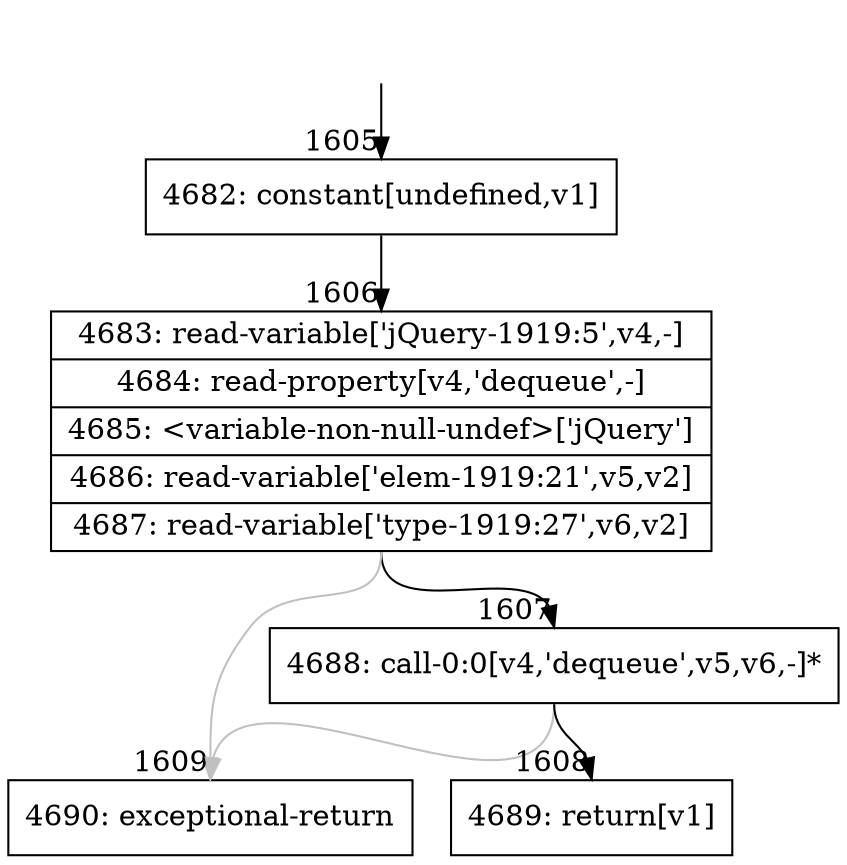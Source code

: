 digraph {
rankdir="TD"
BB_entry110[shape=none,label=""];
BB_entry110 -> BB1605 [tailport=s, headport=n, headlabel="    1605"]
BB1605 [shape=record label="{4682: constant[undefined,v1]}" ] 
BB1605 -> BB1606 [tailport=s, headport=n, headlabel="      1606"]
BB1606 [shape=record label="{4683: read-variable['jQuery-1919:5',v4,-]|4684: read-property[v4,'dequeue',-]|4685: \<variable-non-null-undef\>['jQuery']|4686: read-variable['elem-1919:21',v5,v2]|4687: read-variable['type-1919:27',v6,v2]}" ] 
BB1606 -> BB1607 [tailport=s, headport=n, headlabel="      1607"]
BB1606 -> BB1609 [tailport=s, headport=n, color=gray, headlabel="      1609"]
BB1607 [shape=record label="{4688: call-0:0[v4,'dequeue',v5,v6,-]*}" ] 
BB1607 -> BB1608 [tailport=s, headport=n, headlabel="      1608"]
BB1607 -> BB1609 [tailport=s, headport=n, color=gray]
BB1608 [shape=record label="{4689: return[v1]}" ] 
BB1609 [shape=record label="{4690: exceptional-return}" ] 
}
